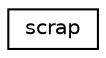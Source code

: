 digraph "Graphical Class Hierarchy"
{
  edge [fontname="Helvetica",fontsize="10",labelfontname="Helvetica",labelfontsize="10"];
  node [fontname="Helvetica",fontsize="10",shape=record];
  rankdir="LR";
  Node1 [label="scrap",height=0.2,width=0.4,color="black", fillcolor="white", style="filled",URL="$structscrap.html"];
}

